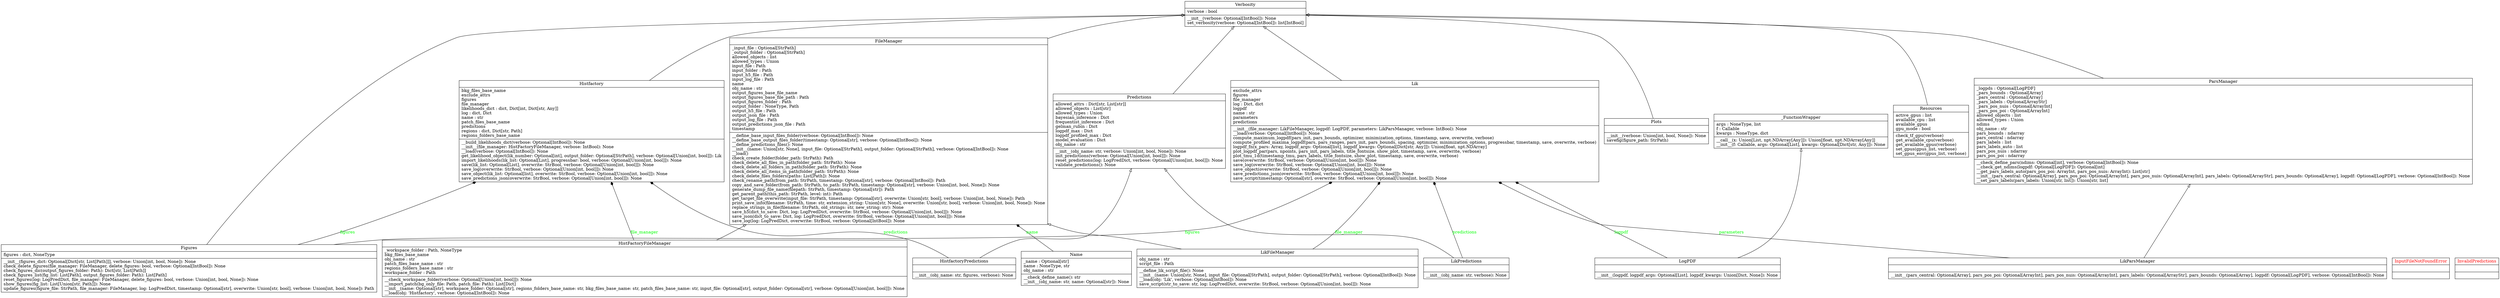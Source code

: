 digraph "classes" {
rankdir=BT
charset="utf-8"
"DNNLikelihood.base.Figures" [color="black", fontcolor="black", label="{Figures|figures : dict, NoneType\l|__init__(figures_dict: Optional[Dict[str, List[Path]]], verbose: Union[int, bool, None]): None\lcheck_delete_figures(file_manager: FileManager, delete_figures: bool, verbose: Optional[IntBool]): None\lcheck_figures_dic(output_figures_folder: Path): Dict[str, List[Path]]\lcheck_figures_list(fig_list: List[Path], output_figures_folder: Path): List[Path]\lreset_figures(log: LogPredDict, file_manager: FileManager, delete_figures: bool, verbose: Union[int, bool, None]): None\lshow_figures(fig_list: List[Union[str, Path]]): None\lupdate_figures(figure_file: StrPath, file_manager: FileManager, log: LogPredDict, timestamp: Optional[str], overwrite: Union[str, bool], verbose: Union[int, bool, None]): Path\l}", shape="record", style="solid"];
"DNNLikelihood.base.FileManager" [color="black", fontcolor="black", label="{FileManager|_input_file : Optional[StrPath]\l_output_folder : Optional[StrPath]\lallowed_objects : list\lallowed_types : Union\linput_file : Path\linput_folder : Path\linput_h5_file : Path\linput_log_file : Path\lname\lobj_name : str\loutput_figures_base_file_name\loutput_figures_base_file_path : Path\loutput_figures_folder : Path\loutput_folder : NoneType, Path\loutput_h5_file : Path\loutput_json_file : Path\loutput_log_file : Path\loutput_predictions_json_file : Path\ltimestamp\l|__define_base_input_files_folder(verbose: Optional[IntBool]): None\l__define_base_output_files_folder(timestamp: Optional[str], verbose: Optional[IntBool]): None\l__define_predictions_files(): None\l__init__(name: Union[str, None], input_file: Optional[StrPath], output_folder: Optional[StrPath], verbose: Optional[IntBool]): None\l__load()\lcheck_create_folder(folder_path: StrPath): Path\lcheck_delete_all_files_in_path(folder_path: StrPath): None\lcheck_delete_all_folders_in_path(folder_path: StrPath): None\lcheck_delete_all_items_in_path(folder_path: StrPath): None\lcheck_delete_files_folders(paths: List[Path]): None\lcheck_rename_path(from_path: StrPath, timestamp: Optional[str], verbose: Optional[IntBool]): Path\lcopy_and_save_folder(from_path: StrPath, to_path: StrPath, timestamp: Optional[str], verbose: Union[int, bool, None]): None\lgenerate_dump_file_name(filepath: StrPath, timestamp: Optional[str]): Path\lget_parent_path(this_path: StrPath, level: int): Path\lget_target_file_overwrite(input_file: StrPath, timestamp: Optional[str], overwrite: Union[str, bool], verbose: Union[int, bool, None]): Path\lprint_save_info(filename: StrPath, time: str, extension_string: Union[str, None], overwrite: Union[str, bool], verbose: Union[int, bool, None]): None\lreplace_strings_in_file(filename: StrPath, old_strings: str, new_string: str): None\lsave_h5(dict_to_save: Dict, log: LogPredDict, overwrite: StrBool, verbose: Optional[Union[int, bool]]): None\lsave_json(dict_to_save: Dict, log: LogPredDict, overwrite: StrBool, verbose: Optional[Union[int, bool]]): None\lsave_log(log: LogPredDict, overwrite: StrBool, verbose: Optional[IntBool]): None\l}", shape="record", style="solid"];
"DNNLikelihood.histfactory.HistFactoryFileManager" [color="black", fontcolor="black", label="{HistFactoryFileManager|_workspace_folder : Path, NoneType\lbkg_files_base_name\lobj_name : str\lpatch_files_base_name : str\lregions_folders_base_name : str\lworkspace_folder : Path\l|__check_workspace_folder(verbose: Optional[Union[int, bool]]): None\l__import_patch(bg_only_file: Path, patch_file: Path): List[Dict]\l__init__(name: Optional[str], workspace_folder: Optional[str], regions_folders_base_name: str, bkg_files_base_name: str, patch_files_base_name: str, input_file: Optional[str], output_folder: Optional[str], verbose: Optional[Union[int, bool]]): None\l__load(obj: 'Histfactory', verbose: Optional[IntBool]): None\l}", shape="record", style="solid"];
"DNNLikelihood.histfactory.Histfactory" [color="black", fontcolor="black", label="{Histfactory|bkg_files_base_name\lexclude_attrs\lfigures\lfile_manager\llikelihoods_dict : dict, Dict[int, Dict[str, Any]]\llog : dict, Dict\lname : str\lpatch_files_base_name\lpredictions\lregions : dict, Dict[str, Path]\lregions_folders_base_name\l|__build_likelihoods_dict(verbose: Optional[IntBool]): None\l__init__(file_manager: HistFactoryFileManager, verbose: IntBool): None\l__load(verbose: Optional[IntBool]): None\lget_likelihood_object(lik_number: Optional[int], output_folder: Optional[StrPath], verbose: Optional[Union[int, bool]]): Lik\limport_likelihoods(lik_list: Optional[List], progressbar: bool, verbose: Optional[Union[int, bool]]): None\lsave(lik_list: Optional[List], overwrite: StrBool, verbose: Optional[Union[int, bool]]): None\lsave_log(overwrite: StrBool, verbose: Optional[Union[int, bool]]): None\lsave_object(lik_list: Optional[list], overwrite: StrBool, verbose: Optional[Union[int, bool]]): None\lsave_predictions_json(overwrite: StrBool, verbose: Optional[Union[int, bool]]): None\l}", shape="record", style="solid"];
"DNNLikelihood.histfactory.HistfactoryPredictions" [color="black", fontcolor="black", label="{HistfactoryPredictions|\l|__init__(obj_name: str, figures, verbose): None\l}", shape="record", style="solid"];
"DNNLikelihood.base.InputFileNotFoundError" [color="black", fontcolor="red", label="{InputFileNotFoundError|\l|}", shape="record", style="solid"];
"DNNLikelihood.base.InvalidPredictions" [color="black", fontcolor="red", label="{InvalidPredictions|\l|}", shape="record", style="solid"];
"DNNLikelihood.likelihood.Lik" [color="black", fontcolor="black", label="{Lik|exclude_attrs\lfigures\lfile_manager\llog : Dict, dict\llogpdf\lname : str\lparameters\lpredictions\l|__init__(file_manager: LikFileManager, logpdf: LogPDF, parameters: LikParsManager, verbose: IntBool): None\l__load(verbose: Optional[IntBool]): None\lcompute_maximum_logpdf(pars_init, pars_bounds, optimizer, minimization_options, timestamp, save, overwrite, verbose)\lcompute_profiled_maxima_logpdf(pars, pars_ranges, pars_init, pars_bounds, spacing, optimizer, minimization_options, progressbar, timestamp, save, overwrite, verbose)\llogpdf_fn(x_pars: Array, logpdf_args: Optional[list], logpdf_kwargs: Optional[Dict[str, Any]]): Union[float, npt.NDArray]\lplot_logpdf_par(pars, npoints, pars_init, pars_labels, title_fontsize, show_plot, timestamp, save, overwrite, verbose)\lplot_tmu_1d(timestamp_tmu, pars_labels, title_fontsize, show_plot, timestamp, save, overwrite, verbose)\lsave(overwrite: StrBool, verbose: Optional[Union[int, bool]]): None\lsave_log(overwrite: StrBool, verbose: Optional[Union[int, bool]]): None\lsave_object(overwrite: StrBool, verbose: Optional[Union[int, bool]]): None\lsave_predictions_json(overwrite: StrBool, verbose: Optional[Union[int, bool]]): None\lsave_script(timestamp: Optional[str], overwrite: StrBool, verbose: Optional[Union[int, bool]]): None\l}", shape="record", style="solid"];
"DNNLikelihood.likelihood.LikFileManager" [color="black", fontcolor="black", label="{LikFileManager|obj_name : str\lscript_file : Path\l|__define_lik_script_file(): None\l__init__(name: Union[str, None], input_file: Optional[StrPath], output_folder: Optional[StrPath], verbose: Optional[IntBool]): None\l__load(obj: 'Lik', verbose: Optional[IntBool]): None\lsave_script(str_to_save: str, log: LogPredDict, overwrite: StrBool, verbose: Optional[Union[int, bool]]): None\l}", shape="record", style="solid"];
"DNNLikelihood.likelihood.LikParsManager" [color="black", fontcolor="black", label="{LikParsManager|\l|__init__(pars_central: Optional[Array], pars_pos_poi: Optional[ArrayInt], pars_pos_nuis: Optional[ArrayInt], pars_labels: Optional[ArrayStr], pars_bounds: Optional[Array], logpdf: Optional[LogPDF], verbose: Optional[IntBool]): None\l}", shape="record", style="solid"];
"DNNLikelihood.likelihood.LikPredictions" [color="black", fontcolor="black", label="{LikPredictions|\l|__init__(obj_name: str, verbose): None\l}", shape="record", style="solid"];
"DNNLikelihood.base.LogPDF" [color="black", fontcolor="black", label="{LogPDF|\l|__init__(logpdf, logpdf_args: Optional[List], logpdf_kwargs: Union[Dict, None]): None\l}", shape="record", style="solid"];
"DNNLikelihood.base.Name" [color="black", fontcolor="black", label="{Name|_name : Optional[str]\lname : NoneType, str\lobj_name : str\l|__check_define_name(): str\l__init__(obj_name: str, name: Optional[str]): None\l}", shape="record", style="solid"];
"DNNLikelihood.base.ParsManager" [color="black", fontcolor="black", label="{ParsManager|_logpds : Optional[LogPDF]\l_pars_bounds : Optional[Array]\l_pars_central : Optional[Array]\l_pars_labels : Optional[ArrayStr]\l_pars_pos_nuis : Optional[ArrayInt]\l_pars_pos_poi : Optional[ArrayInt]\lallowed_objects : list\lallowed_types : Union\lndims\lobj_name : str\lpars_bounds : ndarray\lpars_central : ndarray\lpars_labels : list\lpars_labels_auto : list\lpars_pos_nuis : ndarray\lpars_pos_poi : ndarray\l|__check_define_pars(ndims: Optional[int], verbose: Optional[IntBool]): None\l__check_get_ndims(logpdf: Optional[LogPDF]): Optional[int]\l__get_pars_labels_auto(pars_pos_poi: ArrayInt, pars_pos_nuis: ArrayInt): List[str]\l__init__(pars_central: Optional[Array], pars_pos_poi: Optional[ArrayInt], pars_pos_nuis: Optional[ArrayInt], pars_labels: Optional[ArrayStr], pars_bounds: Optional[Array], logpdf: Optional[LogPDF], verbose: Optional[IntBool]): None\l__set_pars_labels(pars_labels: Union[str, list]): Union[str, list]\l}", shape="record", style="solid"];
"DNNLikelihood.base.Plots" [color="black", fontcolor="black", label="{Plots|\l|__init__(verbose: Union[int, bool, None]): None\lsavefig(figure_path: StrPath)\l}", shape="record", style="solid"];
"DNNLikelihood.base.Predictions" [color="black", fontcolor="black", label="{Predictions|allowed_attrs : Dict[str, List[str]]\lallowed_objects : List[str]\lallowed_types : Union\lbayesian_inference : Dict\lfrequentist_inference : Dict\lgelman_rubin : Dict\llogpdf_max : Dict\llogpdf_profiled_max : Dict\lmodel_evaluation : Dict\lobj_name : str\l|__init__(obj_name: str, verbose: Union[int, bool, None]): None\linit_predictions(verbose: Optional[Union[int, bool]]): None\lreset_predictions(log: LogPredDict, verbose: Optional[Union[int, bool]]): None\lvalidate_predictions(): None\l}", shape="record", style="solid"];
"DNNLikelihood.resources.Resources" [color="black", fontcolor="black", label="{Resources|active_gpus : list\lavailable_cpu : list\lavailable_gpus\lgpu_mode : bool\l|check_tf_gpu(verbose)\lget_available_cpu(verbose)\lget_available_gpus(verbose)\lset_gpus(gpus_list, verbose)\lset_gpus_env(gpus_list, verbose)\l}", shape="record", style="solid"];
"DNNLikelihood.show_prints.Verbosity" [color="black", fontcolor="black", label="{Verbosity|verbose : bool\l|__init__(verbose: Optional[IntBool]): None\lset_verbosity(verbose: Optional[IntBool]): list[IntBool]\l}", shape="record", style="solid"];
"DNNLikelihood.base._FunctionWrapper" [color="black", fontcolor="black", label="{_FunctionWrapper|args : NoneType, list\lf : Callable\lkwargs : NoneType, dict\l|__call__(x: Union[List, npt.NDArray[Any]]): Union[float, npt.NDArray[Any]]\l__init__(f: Callable, args: Optional[List], kwargs: Optional[Dict[str, Any]]): None\l}", shape="record", style="solid"];
"DNNLikelihood.base.Figures" -> "DNNLikelihood.show_prints.Verbosity" [arrowhead="empty", arrowtail="none"];
"DNNLikelihood.base.FileManager" -> "DNNLikelihood.show_prints.Verbosity" [arrowhead="empty", arrowtail="none"];
"DNNLikelihood.base.LogPDF" -> "DNNLikelihood.base._FunctionWrapper" [arrowhead="empty", arrowtail="none"];
"DNNLikelihood.base.ParsManager" -> "DNNLikelihood.show_prints.Verbosity" [arrowhead="empty", arrowtail="none"];
"DNNLikelihood.base.Plots" -> "DNNLikelihood.show_prints.Verbosity" [arrowhead="empty", arrowtail="none"];
"DNNLikelihood.base.Predictions" -> "DNNLikelihood.show_prints.Verbosity" [arrowhead="empty", arrowtail="none"];
"DNNLikelihood.histfactory.HistFactoryFileManager" -> "DNNLikelihood.base.FileManager" [arrowhead="empty", arrowtail="none"];
"DNNLikelihood.histfactory.Histfactory" -> "DNNLikelihood.show_prints.Verbosity" [arrowhead="empty", arrowtail="none"];
"DNNLikelihood.histfactory.HistfactoryPredictions" -> "DNNLikelihood.base.Predictions" [arrowhead="empty", arrowtail="none"];
"DNNLikelihood.likelihood.Lik" -> "DNNLikelihood.show_prints.Verbosity" [arrowhead="empty", arrowtail="none"];
"DNNLikelihood.likelihood.LikFileManager" -> "DNNLikelihood.base.FileManager" [arrowhead="empty", arrowtail="none"];
"DNNLikelihood.likelihood.LikParsManager" -> "DNNLikelihood.base.ParsManager" [arrowhead="empty", arrowtail="none"];
"DNNLikelihood.likelihood.LikPredictions" -> "DNNLikelihood.base.Predictions" [arrowhead="empty", arrowtail="none"];
"DNNLikelihood.resources.Resources" -> "DNNLikelihood.show_prints.Verbosity" [arrowhead="empty", arrowtail="none"];
"DNNLikelihood.base.Figures" -> "DNNLikelihood.histfactory.Histfactory" [arrowhead="diamond", arrowtail="none", fontcolor="green", label="figures", style="solid"];
"DNNLikelihood.base.Figures" -> "DNNLikelihood.likelihood.Lik" [arrowhead="diamond", arrowtail="none", fontcolor="green", label="figures", style="solid"];
"DNNLikelihood.base.LogPDF" -> "DNNLikelihood.likelihood.Lik" [arrowhead="diamond", arrowtail="none", fontcolor="green", label="logpdf", style="solid"];
"DNNLikelihood.base.Name" -> "DNNLikelihood.base.FileManager" [arrowhead="diamond", arrowtail="none", fontcolor="green", label="name", style="solid"];
"DNNLikelihood.histfactory.HistFactoryFileManager" -> "DNNLikelihood.histfactory.Histfactory" [arrowhead="diamond", arrowtail="none", fontcolor="green", label="file_manager", style="solid"];
"DNNLikelihood.histfactory.HistfactoryPredictions" -> "DNNLikelihood.histfactory.Histfactory" [arrowhead="diamond", arrowtail="none", fontcolor="green", label="predictions", style="solid"];
"DNNLikelihood.likelihood.LikFileManager" -> "DNNLikelihood.likelihood.Lik" [arrowhead="diamond", arrowtail="none", fontcolor="green", label="file_manager", style="solid"];
"DNNLikelihood.likelihood.LikParsManager" -> "DNNLikelihood.likelihood.Lik" [arrowhead="diamond", arrowtail="none", fontcolor="green", label="parameters", style="solid"];
"DNNLikelihood.likelihood.LikPredictions" -> "DNNLikelihood.likelihood.Lik" [arrowhead="diamond", arrowtail="none", fontcolor="green", label="predictions", style="solid"];
}
